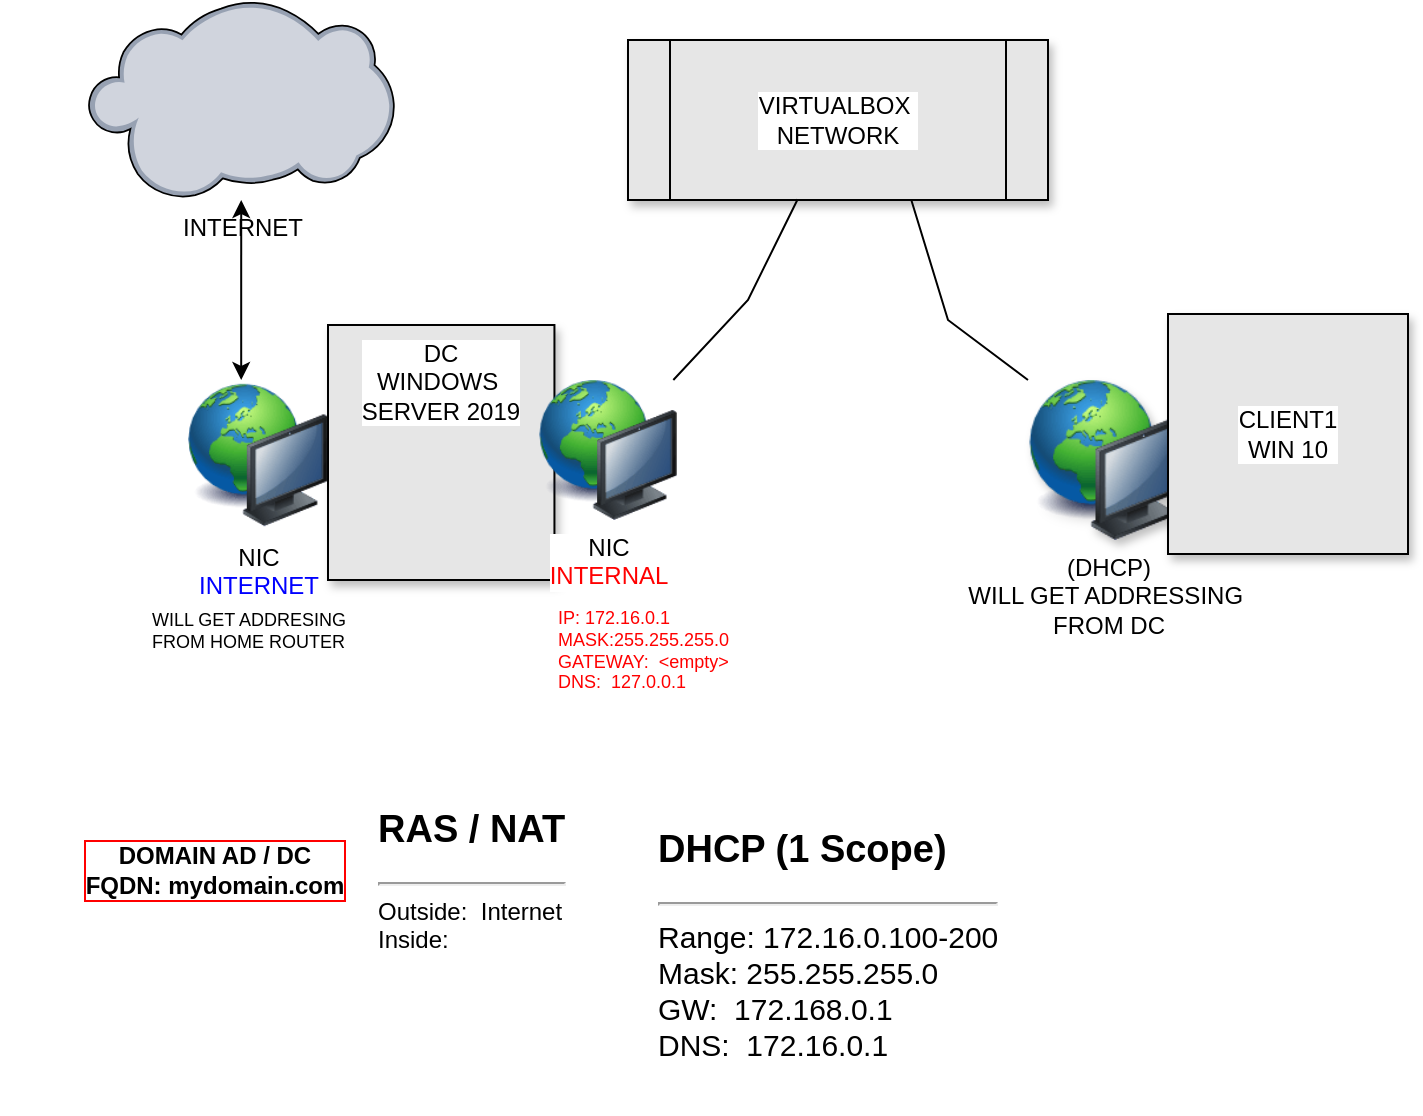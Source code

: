 <mxfile version="20.0.1" type="github"><diagram id="fCad66FG9yl2taEA04Tq" name="Page-1"><mxGraphModel dx="1038" dy="652" grid="1" gridSize="10" guides="1" tooltips="1" connect="1" arrows="1" fold="1" page="1" pageScale="1" pageWidth="850" pageHeight="1100" math="0" shadow="0"><root><mxCell id="0"/><mxCell id="1" parent="0"/><mxCell id="NcXTBmnUrQYtc0E-OIgb-1" value="INTERNET" style="verticalLabelPosition=bottom;sketch=0;aspect=fixed;html=1;verticalAlign=top;strokeColor=none;align=center;outlineConnect=0;shape=mxgraph.citrix.cloud;labelBackgroundColor=default;" vertex="1" parent="1"><mxGeometry x="40" y="80" width="153.22" height="100" as="geometry"/></mxCell><mxCell id="NcXTBmnUrQYtc0E-OIgb-2" value="NIC&lt;br&gt;&lt;font color=&quot;#0000ff&quot;&gt;INTERNET&lt;/font&gt;" style="image;html=1;image=img/lib/clip_art/computers/Network_128x128.png" vertex="1" parent="1"><mxGeometry x="90" y="270" width="70" height="75" as="geometry"/></mxCell><mxCell id="NcXTBmnUrQYtc0E-OIgb-7" value="DC&lt;br&gt;WINDOWS&amp;nbsp;&lt;br&gt;SERVER 2019" style="whiteSpace=wrap;html=1;verticalAlign=top;labelBackgroundColor=default;shadow=1;fillColor=#E6E6E6;" vertex="1" parent="1"><mxGeometry x="160" y="242.5" width="113.22" height="127.5" as="geometry"/></mxCell><mxCell id="NcXTBmnUrQYtc0E-OIgb-9" value="&lt;font color=&quot;#000000&quot;&gt;NIC&lt;/font&gt;&lt;br&gt;&lt;font color=&quot;#ff0000&quot;&gt;INTERNAL&lt;br&gt;&lt;/font&gt;" style="image;html=1;image=img/lib/clip_art/computers/Network_128x128.png;fontColor=#0000FF;" vertex="1" parent="1"><mxGeometry x="260" y="270" width="80" height="70" as="geometry"/></mxCell><mxCell id="NcXTBmnUrQYtc0E-OIgb-13" value="" style="endArrow=classic;startArrow=classic;html=1;rounded=0;fontColor=#FF0000;exitX=0.38;exitY=0;exitDx=0;exitDy=0;exitPerimeter=0;" edge="1" parent="1" source="NcXTBmnUrQYtc0E-OIgb-2" target="NcXTBmnUrQYtc0E-OIgb-1"><mxGeometry width="50" height="50" relative="1" as="geometry"><mxPoint x="60" y="310" as="sourcePoint"/><mxPoint x="80" y="200" as="targetPoint"/></mxGeometry></mxCell><mxCell id="NcXTBmnUrQYtc0E-OIgb-17" value="&lt;font color=&quot;#000000&quot;&gt;VIRTUALBOX&amp;nbsp;&lt;br&gt;NETWORK&lt;br&gt;&lt;/font&gt;" style="shape=process;whiteSpace=wrap;html=1;backgroundOutline=1;fontColor=#FF0000;shadow=1;fillColor=#E6E6E6;labelBackgroundColor=default;" vertex="1" parent="1"><mxGeometry x="310" y="100" width="210" height="80" as="geometry"/></mxCell><mxCell id="NcXTBmnUrQYtc0E-OIgb-18" value="(DHCP)&lt;br&gt;WILL GET ADDRESSING&amp;nbsp;&lt;br&gt;FROM DC" style="image;html=1;image=img/lib/clip_art/computers/Network_128x128.png;shadow=1;fontColor=#000000;fillColor=#E6E6E6;" vertex="1" parent="1"><mxGeometry x="510" y="270" width="80" height="80" as="geometry"/></mxCell><mxCell id="NcXTBmnUrQYtc0E-OIgb-19" value="CLIENT1&lt;br&gt;WIN 10" style="whiteSpace=wrap;html=1;aspect=fixed;shadow=1;fontColor=#000000;fillColor=#E6E6E6;labelBackgroundColor=default;" vertex="1" parent="1"><mxGeometry x="580" y="237" width="120" height="120" as="geometry"/></mxCell><mxCell id="NcXTBmnUrQYtc0E-OIgb-20" value="" style="endArrow=none;html=1;rounded=0;fontColor=#000000;entryX=0.404;entryY=0.995;entryDx=0;entryDy=0;entryPerimeter=0;" edge="1" parent="1" source="NcXTBmnUrQYtc0E-OIgb-9" target="NcXTBmnUrQYtc0E-OIgb-17"><mxGeometry width="50" height="50" relative="1" as="geometry"><mxPoint x="340" y="280" as="sourcePoint"/><mxPoint x="390" y="230" as="targetPoint"/><Array as="points"><mxPoint x="370" y="230"/></Array></mxGeometry></mxCell><mxCell id="NcXTBmnUrQYtc0E-OIgb-21" value="" style="endArrow=none;html=1;rounded=0;fontColor=#000000;exitX=0;exitY=0;exitDx=0;exitDy=0;entryX=0.674;entryY=0.995;entryDx=0;entryDy=0;entryPerimeter=0;" edge="1" parent="1" source="NcXTBmnUrQYtc0E-OIgb-18" target="NcXTBmnUrQYtc0E-OIgb-17"><mxGeometry width="50" height="50" relative="1" as="geometry"><mxPoint x="460" y="260" as="sourcePoint"/><mxPoint x="510" y="210" as="targetPoint"/><Array as="points"><mxPoint x="470" y="240"/></Array></mxGeometry></mxCell><mxCell id="NcXTBmnUrQYtc0E-OIgb-22" value="&lt;b&gt;DOMAIN AD / DC&lt;br&gt;FQDN: mydomain.com&lt;/b&gt;" style="text;html=1;strokeColor=none;fillColor=none;align=center;verticalAlign=middle;whiteSpace=wrap;rounded=0;shadow=1;labelBackgroundColor=none;fontColor=#000000;fontStyle=0;labelBorderColor=#FF0000;spacingLeft=-22;spacingRight=-22;spacing=2;" vertex="1" parent="1"><mxGeometry y="470" width="206.78" height="90" as="geometry"/></mxCell><mxCell id="NcXTBmnUrQYtc0E-OIgb-23" value="&lt;h4 style=&quot;font-size: 19px; line-height: 0;&quot;&gt;RAS / NAT&lt;/h4&gt;&lt;hr&gt;Outside:&amp;nbsp; Internet&lt;br&gt;Inside:" style="text;html=1;strokeColor=none;fillColor=none;spacing=5;spacingTop=-20;whiteSpace=wrap;overflow=hidden;rounded=0;shadow=1;labelBackgroundColor=none;labelBorderColor=none;fontColor=#000000;" vertex="1" parent="1"><mxGeometry x="180" y="480" width="130" height="120" as="geometry"/></mxCell><mxCell id="NcXTBmnUrQYtc0E-OIgb-24" value="&lt;h4 style=&quot;font-size: 19px; line-height: 0;&quot;&gt;DHCP (1 Scope)&lt;/h4&gt;&lt;hr&gt;Range: 172.16.0.100-200&lt;br&gt;Mask: 255.255.255.0&lt;br&gt;GW:&amp;nbsp; 172.168.0.1&lt;br&gt;DNS:&amp;nbsp; 172.16.0.1" style="text;html=1;strokeColor=none;fillColor=none;spacing=5;spacingTop=-20;whiteSpace=wrap;overflow=hidden;rounded=0;shadow=1;labelBackgroundColor=none;labelBorderColor=none;fontSize=15;fontColor=#000000;" vertex="1" parent="1"><mxGeometry x="320" y="490" width="190" height="140" as="geometry"/></mxCell><mxCell id="NcXTBmnUrQYtc0E-OIgb-26" value="IP: 172.16.0.1&lt;br&gt;MASK:255.255.255.0&lt;br&gt;GATEWAY:&amp;nbsp; &amp;lt;empty&amp;gt;&lt;br&gt;DNS:&amp;nbsp; 127.0.0.1" style="text;html=1;align=left;verticalAlign=middle;resizable=0;points=[];autosize=1;strokeColor=none;fillColor=none;fontSize=9;fontColor=#FF0000;" vertex="1" parent="1"><mxGeometry x="273.22" y="380" width="100" height="50" as="geometry"/></mxCell><mxCell id="NcXTBmnUrQYtc0E-OIgb-27" value="WILL GET ADDRESING FROM HOME ROUTER" style="text;html=1;strokeColor=none;fillColor=none;align=left;verticalAlign=middle;whiteSpace=wrap;rounded=0;shadow=1;labelBackgroundColor=none;labelBorderColor=none;fontSize=9;fontColor=#000000;" vertex="1" parent="1"><mxGeometry x="70" y="370" width="110" height="50" as="geometry"/></mxCell></root></mxGraphModel></diagram></mxfile>